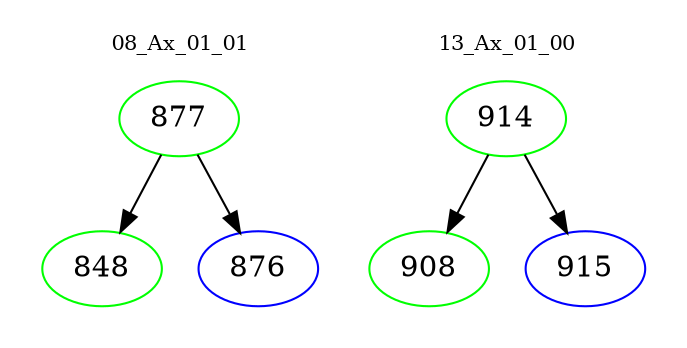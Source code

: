 digraph{
subgraph cluster_0 {
color = white
label = "08_Ax_01_01";
fontsize=10;
T0_877 [label="877", color="green"]
T0_877 -> T0_848 [color="black"]
T0_848 [label="848", color="green"]
T0_877 -> T0_876 [color="black"]
T0_876 [label="876", color="blue"]
}
subgraph cluster_1 {
color = white
label = "13_Ax_01_00";
fontsize=10;
T1_914 [label="914", color="green"]
T1_914 -> T1_908 [color="black"]
T1_908 [label="908", color="green"]
T1_914 -> T1_915 [color="black"]
T1_915 [label="915", color="blue"]
}
}
